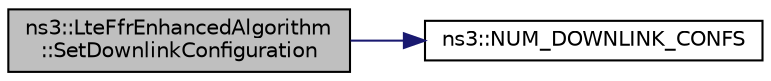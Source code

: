 digraph "ns3::LteFfrEnhancedAlgorithm::SetDownlinkConfiguration"
{
 // LATEX_PDF_SIZE
  edge [fontname="Helvetica",fontsize="10",labelfontname="Helvetica",labelfontsize="10"];
  node [fontname="Helvetica",fontsize="10",shape=record];
  rankdir="LR";
  Node1 [label="ns3::LteFfrEnhancedAlgorithm\l::SetDownlinkConfiguration",height=0.2,width=0.4,color="black", fillcolor="grey75", style="filled", fontcolor="black",tooltip="Set downlink configuration."];
  Node1 -> Node2 [color="midnightblue",fontsize="10",style="solid",fontname="Helvetica"];
  Node2 [label="ns3::NUM_DOWNLINK_CONFS",height=0.2,width=0.4,color="black", fillcolor="white", style="filled",URL="$namespacens3.html#a417f8ac741bc7d3d00afe1cc14a59faf",tooltip=" "];
}

